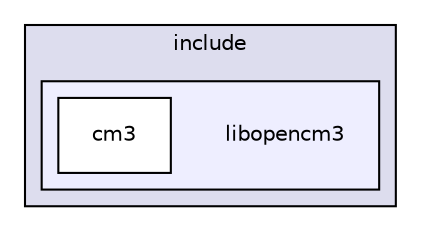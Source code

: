 digraph "/home/esdentem/projects/libopencm3/libopencm3-git/include/libopencm3/" {
  compound=true
  node [ fontsize="10", fontname="Helvetica"];
  edge [ labelfontsize="10", labelfontname="Helvetica"];
  subgraph clusterdir_ead20f0c10569fc5b4f0cc70c3cf6bea {
    graph [ bgcolor="#ddddee", pencolor="black", label="include" fontname="Helvetica", fontsize="10", URL="dir_ead20f0c10569fc5b4f0cc70c3cf6bea.html"]
  subgraph clusterdir_e1040081471ffd682e8357aa53c82f70 {
    graph [ bgcolor="#eeeeff", pencolor="black", label="" URL="dir_e1040081471ffd682e8357aa53c82f70.html"];
    dir_e1040081471ffd682e8357aa53c82f70 [shape=plaintext label="libopencm3"];
    dir_88dec37158d6513a5d9049c3580b18ba [shape=box label="cm3" color="black" fillcolor="white" style="filled" URL="dir_88dec37158d6513a5d9049c3580b18ba.html"];
  }
  }
}
